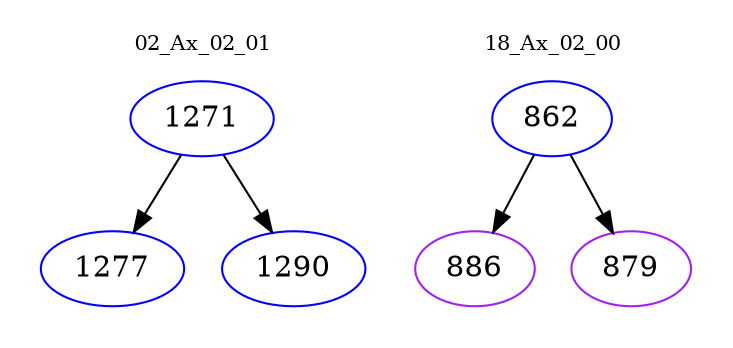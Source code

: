 digraph{
subgraph cluster_0 {
color = white
label = "02_Ax_02_01";
fontsize=10;
T0_1271 [label="1271", color="blue"]
T0_1271 -> T0_1277 [color="black"]
T0_1277 [label="1277", color="blue"]
T0_1271 -> T0_1290 [color="black"]
T0_1290 [label="1290", color="blue"]
}
subgraph cluster_1 {
color = white
label = "18_Ax_02_00";
fontsize=10;
T1_862 [label="862", color="blue"]
T1_862 -> T1_886 [color="black"]
T1_886 [label="886", color="purple"]
T1_862 -> T1_879 [color="black"]
T1_879 [label="879", color="purple"]
}
}
